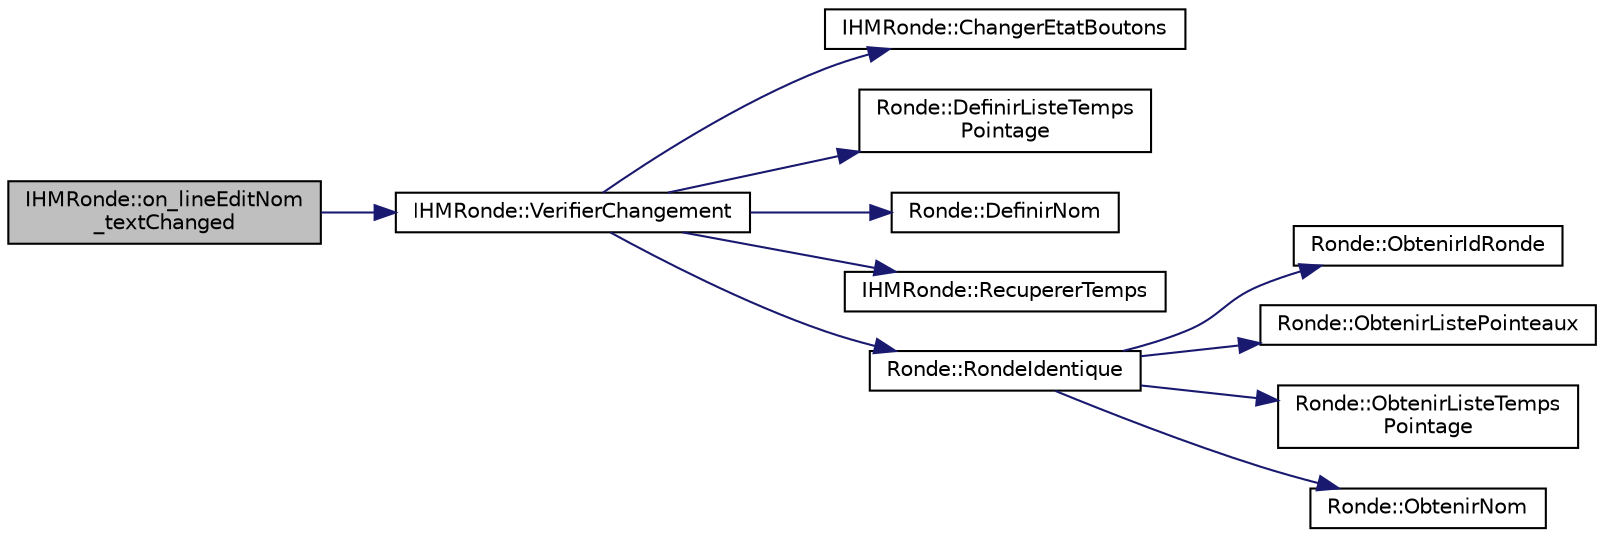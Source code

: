 digraph "IHMRonde::on_lineEditNom_textChanged"
{
 // LATEX_PDF_SIZE
  edge [fontname="Helvetica",fontsize="10",labelfontname="Helvetica",labelfontsize="10"];
  node [fontname="Helvetica",fontsize="10",shape=record];
  rankdir="LR";
  Node1 [label="IHMRonde::on_lineEditNom\l_textChanged",height=0.2,width=0.4,color="black", fillcolor="grey75", style="filled", fontcolor="black",tooltip="IHMRonde::on_lineEditNom_textChanged Lors d'un changement dans le champ nom, on verifie si les inform..."];
  Node1 -> Node2 [color="midnightblue",fontsize="10",style="solid",fontname="Helvetica"];
  Node2 [label="IHMRonde::VerifierChangement",height=0.2,width=0.4,color="black", fillcolor="white", style="filled",URL="$class_i_h_m_ronde.html#ace12612c875acf91345b7e6469544d6c",tooltip="IHMRonde::VerifierChangement Vérifie si la ronde actuelle est identique a la ronde de la base de donn..."];
  Node2 -> Node3 [color="midnightblue",fontsize="10",style="solid",fontname="Helvetica"];
  Node3 [label="IHMRonde::ChangerEtatBoutons",height=0.2,width=0.4,color="black", fillcolor="white", style="filled",URL="$class_i_h_m_ronde.html#aa77f91ead67565768795095ce170d5de",tooltip="IHMRonde::ChangerEtatBoutons Permet de changer l'état des boutons sur l'ihm."];
  Node2 -> Node4 [color="midnightblue",fontsize="10",style="solid",fontname="Helvetica"];
  Node4 [label="Ronde::DefinirListeTemps\lPointage",height=0.2,width=0.4,color="black", fillcolor="white", style="filled",URL="$class_ronde.html#a8937af7d076d4344939fcb0ed19b8310",tooltip=" "];
  Node2 -> Node5 [color="midnightblue",fontsize="10",style="solid",fontname="Helvetica"];
  Node5 [label="Ronde::DefinirNom",height=0.2,width=0.4,color="black", fillcolor="white", style="filled",URL="$class_ronde.html#a7554acc946b987fc5419ef9f5543493f",tooltip=" "];
  Node2 -> Node6 [color="midnightblue",fontsize="10",style="solid",fontname="Helvetica"];
  Node6 [label="IHMRonde::RecupererTemps",height=0.2,width=0.4,color="black", fillcolor="white", style="filled",URL="$class_i_h_m_ronde.html#a31914f7ec075dfaefc10bd30008707e0",tooltip="IHMRonde::RecupererTemps Permet de recuperer les temps min et max des pointeau prèsent dans la liste ..."];
  Node2 -> Node7 [color="midnightblue",fontsize="10",style="solid",fontname="Helvetica"];
  Node7 [label="Ronde::RondeIdentique",height=0.2,width=0.4,color="black", fillcolor="white", style="filled",URL="$class_ronde.html#a0128f05ee680c9aaad0c253d1724ae51",tooltip="Ronde::RondeIdentique Permet de vérifier si la ronde passé en paramètre est identique à cette ronde."];
  Node7 -> Node8 [color="midnightblue",fontsize="10",style="solid",fontname="Helvetica"];
  Node8 [label="Ronde::ObtenirIdRonde",height=0.2,width=0.4,color="black", fillcolor="white", style="filled",URL="$class_ronde.html#a61f4a4424698eebfb4c872c33e890463",tooltip=" "];
  Node7 -> Node9 [color="midnightblue",fontsize="10",style="solid",fontname="Helvetica"];
  Node9 [label="Ronde::ObtenirListePointeaux",height=0.2,width=0.4,color="black", fillcolor="white", style="filled",URL="$class_ronde.html#a1e49a3028f0d60a9163583a160118f19",tooltip=" "];
  Node7 -> Node10 [color="midnightblue",fontsize="10",style="solid",fontname="Helvetica"];
  Node10 [label="Ronde::ObtenirListeTemps\lPointage",height=0.2,width=0.4,color="black", fillcolor="white", style="filled",URL="$class_ronde.html#ac625099a69c7abadefec375bd7121869",tooltip=" "];
  Node7 -> Node11 [color="midnightblue",fontsize="10",style="solid",fontname="Helvetica"];
  Node11 [label="Ronde::ObtenirNom",height=0.2,width=0.4,color="black", fillcolor="white", style="filled",URL="$class_ronde.html#add1831c12866ea50cf114695959de6eb",tooltip=" "];
}
